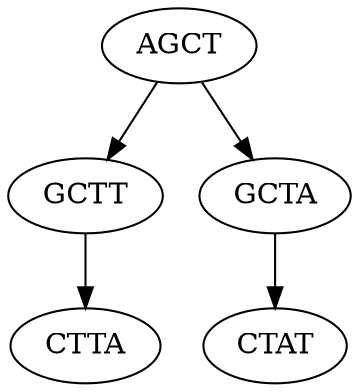 digraph {
    node [rx=6 ry=6 labelStyle="font: 300 14px 'Helvetica Neue', Helvetica"]
    AGCT -> GCTT;
    GCTT -> CTTA;
    AGCT -> GCTA;
    GCTA -> CTAT;
}
